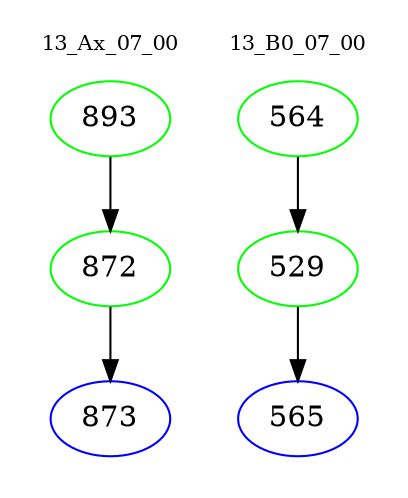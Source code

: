 digraph{
subgraph cluster_0 {
color = white
label = "13_Ax_07_00";
fontsize=10;
T0_893 [label="893", color="green"]
T0_893 -> T0_872 [color="black"]
T0_872 [label="872", color="green"]
T0_872 -> T0_873 [color="black"]
T0_873 [label="873", color="blue"]
}
subgraph cluster_1 {
color = white
label = "13_B0_07_00";
fontsize=10;
T1_564 [label="564", color="green"]
T1_564 -> T1_529 [color="black"]
T1_529 [label="529", color="green"]
T1_529 -> T1_565 [color="black"]
T1_565 [label="565", color="blue"]
}
}
